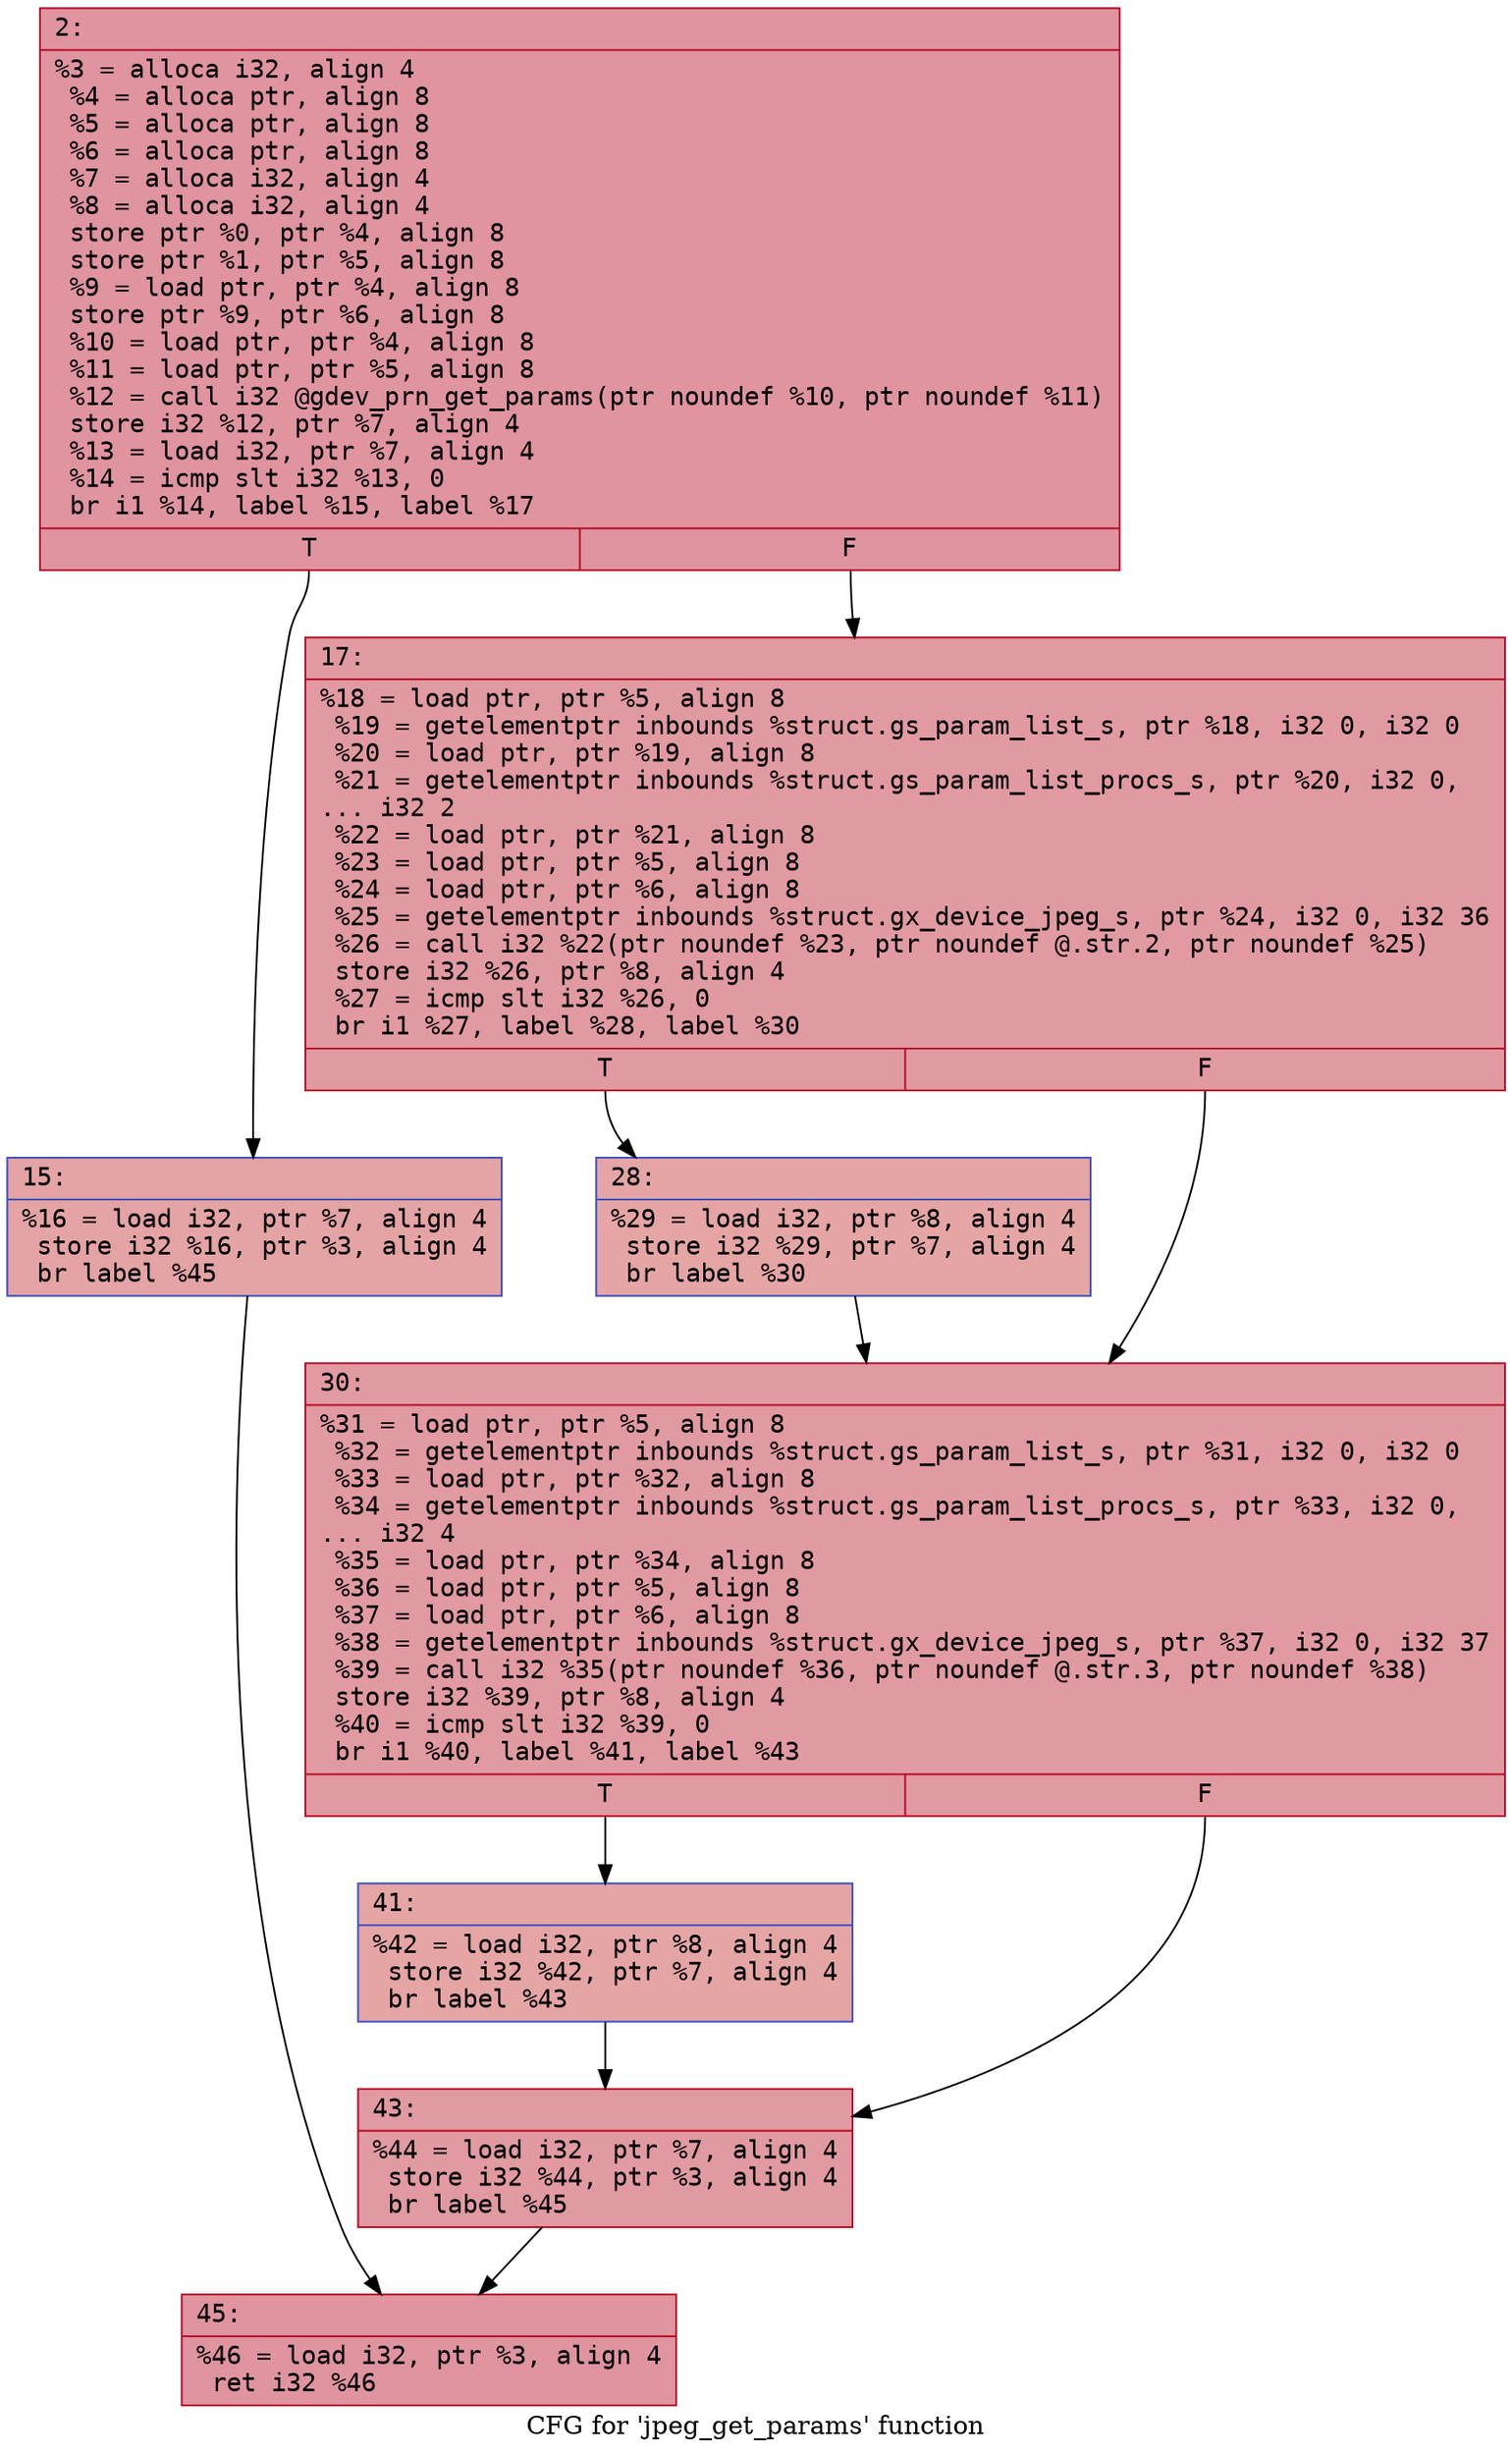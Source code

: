 digraph "CFG for 'jpeg_get_params' function" {
	label="CFG for 'jpeg_get_params' function";

	Node0x600001af71b0 [shape=record,color="#b70d28ff", style=filled, fillcolor="#b70d2870" fontname="Courier",label="{2:\l|  %3 = alloca i32, align 4\l  %4 = alloca ptr, align 8\l  %5 = alloca ptr, align 8\l  %6 = alloca ptr, align 8\l  %7 = alloca i32, align 4\l  %8 = alloca i32, align 4\l  store ptr %0, ptr %4, align 8\l  store ptr %1, ptr %5, align 8\l  %9 = load ptr, ptr %4, align 8\l  store ptr %9, ptr %6, align 8\l  %10 = load ptr, ptr %4, align 8\l  %11 = load ptr, ptr %5, align 8\l  %12 = call i32 @gdev_prn_get_params(ptr noundef %10, ptr noundef %11)\l  store i32 %12, ptr %7, align 4\l  %13 = load i32, ptr %7, align 4\l  %14 = icmp slt i32 %13, 0\l  br i1 %14, label %15, label %17\l|{<s0>T|<s1>F}}"];
	Node0x600001af71b0:s0 -> Node0x600001af72f0[tooltip="2 -> 15\nProbability 37.50%" ];
	Node0x600001af71b0:s1 -> Node0x600001af7340[tooltip="2 -> 17\nProbability 62.50%" ];
	Node0x600001af72f0 [shape=record,color="#3d50c3ff", style=filled, fillcolor="#c32e3170" fontname="Courier",label="{15:\l|  %16 = load i32, ptr %7, align 4\l  store i32 %16, ptr %3, align 4\l  br label %45\l}"];
	Node0x600001af72f0 -> Node0x600001af74d0[tooltip="15 -> 45\nProbability 100.00%" ];
	Node0x600001af7340 [shape=record,color="#b70d28ff", style=filled, fillcolor="#bb1b2c70" fontname="Courier",label="{17:\l|  %18 = load ptr, ptr %5, align 8\l  %19 = getelementptr inbounds %struct.gs_param_list_s, ptr %18, i32 0, i32 0\l  %20 = load ptr, ptr %19, align 8\l  %21 = getelementptr inbounds %struct.gs_param_list_procs_s, ptr %20, i32 0,\l... i32 2\l  %22 = load ptr, ptr %21, align 8\l  %23 = load ptr, ptr %5, align 8\l  %24 = load ptr, ptr %6, align 8\l  %25 = getelementptr inbounds %struct.gx_device_jpeg_s, ptr %24, i32 0, i32 36\l  %26 = call i32 %22(ptr noundef %23, ptr noundef @.str.2, ptr noundef %25)\l  store i32 %26, ptr %8, align 4\l  %27 = icmp slt i32 %26, 0\l  br i1 %27, label %28, label %30\l|{<s0>T|<s1>F}}"];
	Node0x600001af7340:s0 -> Node0x600001af7390[tooltip="17 -> 28\nProbability 37.50%" ];
	Node0x600001af7340:s1 -> Node0x600001af73e0[tooltip="17 -> 30\nProbability 62.50%" ];
	Node0x600001af7390 [shape=record,color="#3d50c3ff", style=filled, fillcolor="#c5333470" fontname="Courier",label="{28:\l|  %29 = load i32, ptr %8, align 4\l  store i32 %29, ptr %7, align 4\l  br label %30\l}"];
	Node0x600001af7390 -> Node0x600001af73e0[tooltip="28 -> 30\nProbability 100.00%" ];
	Node0x600001af73e0 [shape=record,color="#b70d28ff", style=filled, fillcolor="#bb1b2c70" fontname="Courier",label="{30:\l|  %31 = load ptr, ptr %5, align 8\l  %32 = getelementptr inbounds %struct.gs_param_list_s, ptr %31, i32 0, i32 0\l  %33 = load ptr, ptr %32, align 8\l  %34 = getelementptr inbounds %struct.gs_param_list_procs_s, ptr %33, i32 0,\l... i32 4\l  %35 = load ptr, ptr %34, align 8\l  %36 = load ptr, ptr %5, align 8\l  %37 = load ptr, ptr %6, align 8\l  %38 = getelementptr inbounds %struct.gx_device_jpeg_s, ptr %37, i32 0, i32 37\l  %39 = call i32 %35(ptr noundef %36, ptr noundef @.str.3, ptr noundef %38)\l  store i32 %39, ptr %8, align 4\l  %40 = icmp slt i32 %39, 0\l  br i1 %40, label %41, label %43\l|{<s0>T|<s1>F}}"];
	Node0x600001af73e0:s0 -> Node0x600001af7430[tooltip="30 -> 41\nProbability 37.50%" ];
	Node0x600001af73e0:s1 -> Node0x600001af7480[tooltip="30 -> 43\nProbability 62.50%" ];
	Node0x600001af7430 [shape=record,color="#3d50c3ff", style=filled, fillcolor="#c5333470" fontname="Courier",label="{41:\l|  %42 = load i32, ptr %8, align 4\l  store i32 %42, ptr %7, align 4\l  br label %43\l}"];
	Node0x600001af7430 -> Node0x600001af7480[tooltip="41 -> 43\nProbability 100.00%" ];
	Node0x600001af7480 [shape=record,color="#b70d28ff", style=filled, fillcolor="#bb1b2c70" fontname="Courier",label="{43:\l|  %44 = load i32, ptr %7, align 4\l  store i32 %44, ptr %3, align 4\l  br label %45\l}"];
	Node0x600001af7480 -> Node0x600001af74d0[tooltip="43 -> 45\nProbability 100.00%" ];
	Node0x600001af74d0 [shape=record,color="#b70d28ff", style=filled, fillcolor="#b70d2870" fontname="Courier",label="{45:\l|  %46 = load i32, ptr %3, align 4\l  ret i32 %46\l}"];
}
